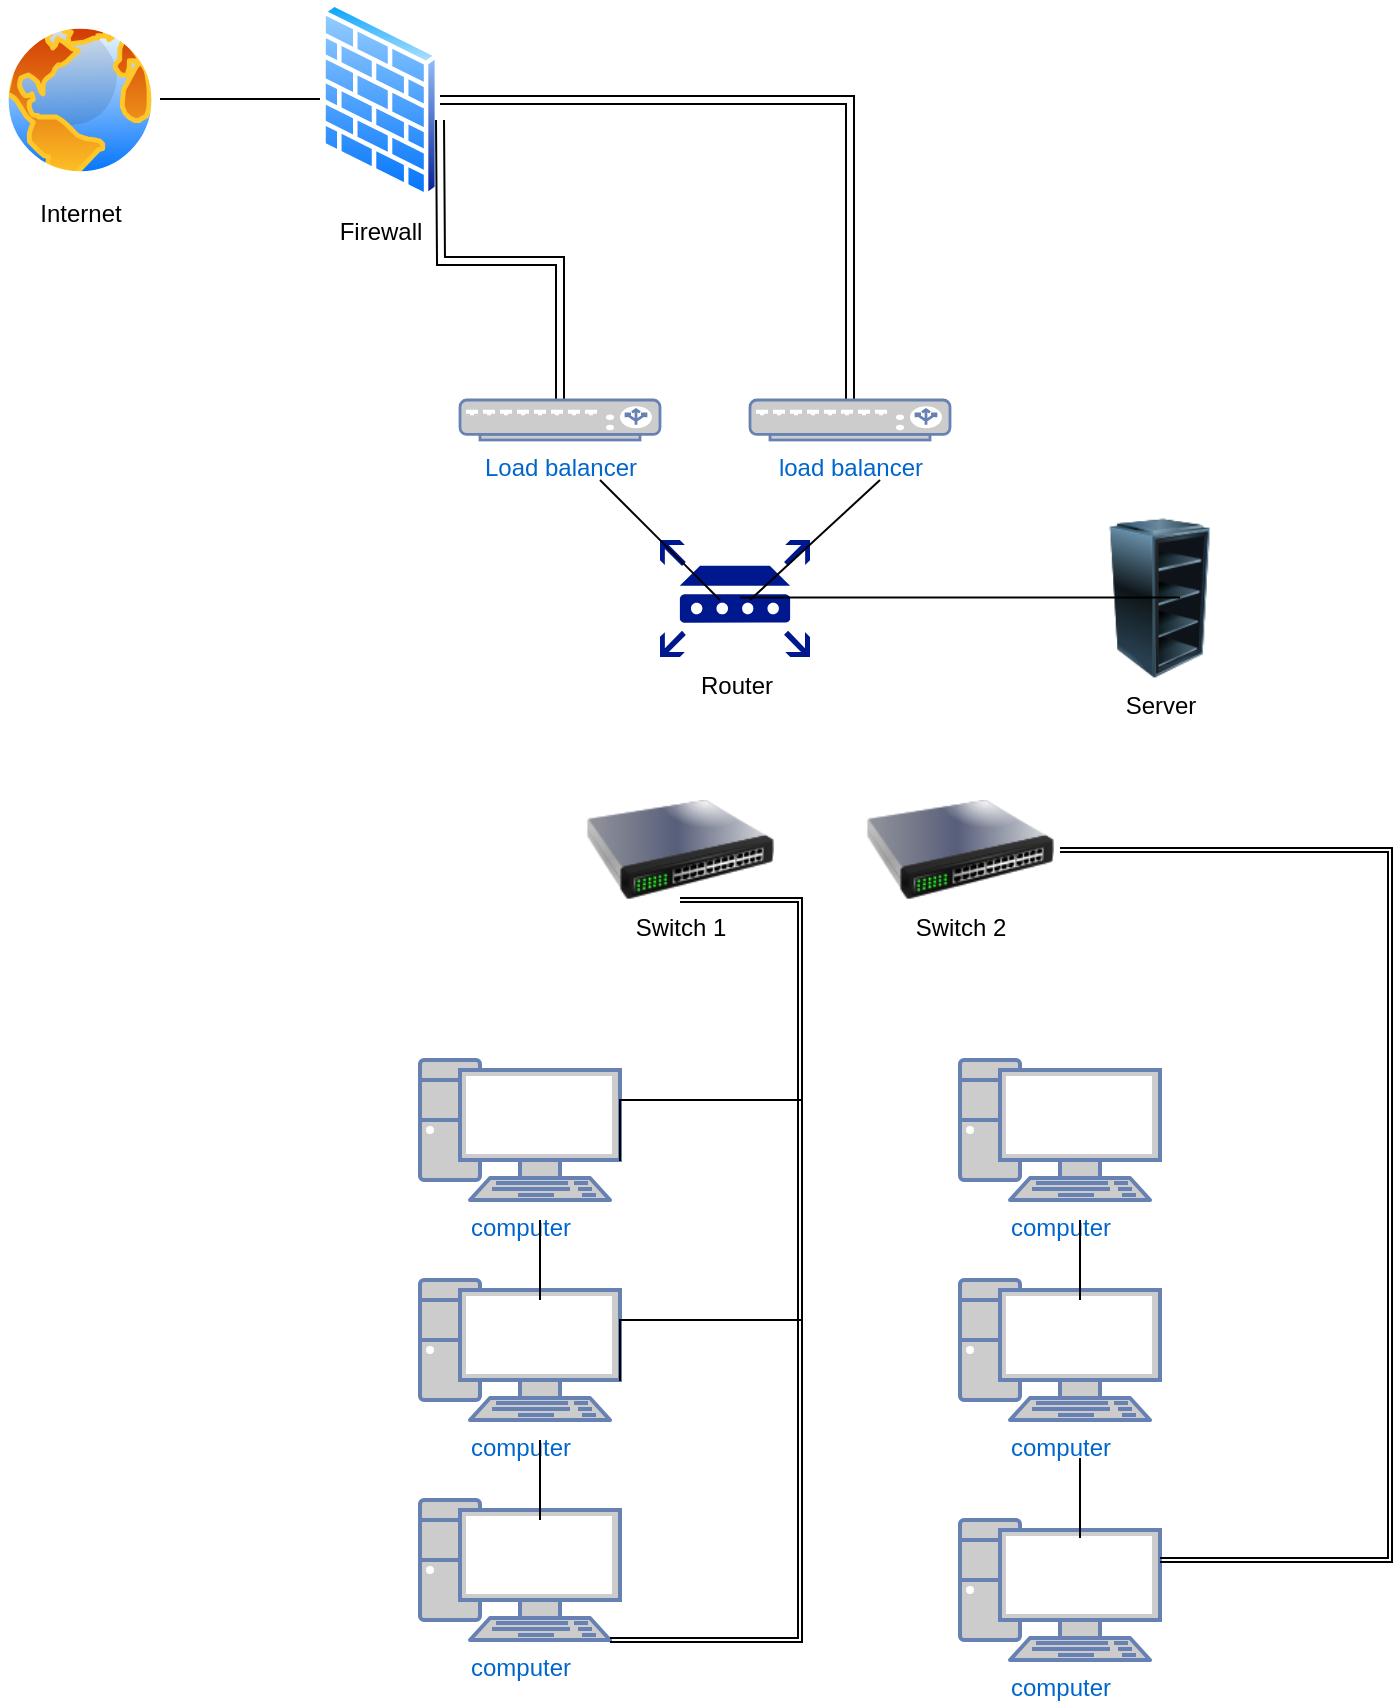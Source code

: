 <mxfile version="14.6.13" type="github">
  <diagram id="XVIkT2zcZYyQROvyXXck" name="Page-1">
    <mxGraphModel dx="684" dy="752" grid="1" gridSize="10" guides="1" tooltips="1" connect="1" arrows="1" fold="1" page="1" pageScale="1" pageWidth="850" pageHeight="1100" math="0" shadow="0">
      <root>
        <mxCell id="0" />
        <mxCell id="1" parent="0" />
        <mxCell id="oexXOZvehWeUb7vfYz6k-1" value="Internet&lt;br&gt;" style="aspect=fixed;perimeter=ellipsePerimeter;html=1;align=center;shadow=0;dashed=0;spacingTop=3;image;image=img/lib/active_directory/internet_globe.svg;" vertex="1" parent="1">
          <mxGeometry x="50" y="120" width="80" height="80" as="geometry" />
        </mxCell>
        <mxCell id="oexXOZvehWeUb7vfYz6k-2" value="Firewall" style="aspect=fixed;perimeter=ellipsePerimeter;html=1;align=center;shadow=0;dashed=0;spacingTop=3;image;image=img/lib/active_directory/firewall.svg;" vertex="1" parent="1">
          <mxGeometry x="210" y="110.82" width="60" height="98.36" as="geometry" />
        </mxCell>
        <mxCell id="oexXOZvehWeUb7vfYz6k-5" value="" style="endArrow=none;html=1;" edge="1" parent="1">
          <mxGeometry width="50" height="50" relative="1" as="geometry">
            <mxPoint x="130" y="159.5" as="sourcePoint" />
            <mxPoint x="210" y="159.5" as="targetPoint" />
          </mxGeometry>
        </mxCell>
        <mxCell id="oexXOZvehWeUb7vfYz6k-11" style="edgeStyle=orthogonalEdgeStyle;shape=link;curved=1;rounded=0;orthogonalLoop=1;jettySize=auto;html=1;exitX=0.5;exitY=0;exitDx=0;exitDy=0;exitPerimeter=0;entryX=1;entryY=0.5;entryDx=0;entryDy=0;" edge="1" parent="1" source="oexXOZvehWeUb7vfYz6k-6" target="oexXOZvehWeUb7vfYz6k-2">
          <mxGeometry relative="1" as="geometry" />
        </mxCell>
        <mxCell id="oexXOZvehWeUb7vfYz6k-6" value="load balancer&lt;br&gt;" style="fontColor=#0066CC;verticalAlign=top;verticalLabelPosition=bottom;labelPosition=center;align=center;html=1;outlineConnect=0;fillColor=#CCCCCC;strokeColor=#6881B3;gradientColor=none;gradientDirection=north;strokeWidth=2;shape=mxgraph.networks.load_balancer;" vertex="1" parent="1">
          <mxGeometry x="425" y="310" width="100" height="20" as="geometry" />
        </mxCell>
        <mxCell id="oexXOZvehWeUb7vfYz6k-12" style="edgeStyle=orthogonalEdgeStyle;shape=link;curved=1;rounded=0;orthogonalLoop=1;jettySize=auto;html=1;exitX=0.5;exitY=0;exitDx=0;exitDy=0;exitPerimeter=0;" edge="1" parent="1" source="oexXOZvehWeUb7vfYz6k-7">
          <mxGeometry relative="1" as="geometry">
            <mxPoint x="270" y="170" as="targetPoint" />
          </mxGeometry>
        </mxCell>
        <mxCell id="oexXOZvehWeUb7vfYz6k-7" value="Load balancer" style="fontColor=#0066CC;verticalAlign=top;verticalLabelPosition=bottom;labelPosition=center;align=center;html=1;outlineConnect=0;fillColor=#CCCCCC;strokeColor=#6881B3;gradientColor=none;gradientDirection=north;strokeWidth=2;shape=mxgraph.networks.load_balancer;" vertex="1" parent="1">
          <mxGeometry x="280" y="310" width="100" height="20" as="geometry" />
        </mxCell>
        <mxCell id="oexXOZvehWeUb7vfYz6k-14" value="Router" style="aspect=fixed;pointerEvents=1;shadow=0;dashed=0;html=1;strokeColor=none;labelPosition=center;verticalLabelPosition=bottom;verticalAlign=top;align=center;fillColor=#00188D;shape=mxgraph.mscae.enterprise.router" vertex="1" parent="1">
          <mxGeometry x="380" y="380" width="75" height="58.5" as="geometry" />
        </mxCell>
        <mxCell id="oexXOZvehWeUb7vfYz6k-15" value="Server" style="image;html=1;image=img/lib/clip_art/computers/Server_Rack_Empty_128x128.png" vertex="1" parent="1">
          <mxGeometry x="590" y="369.25" width="80" height="80" as="geometry" />
        </mxCell>
        <mxCell id="oexXOZvehWeUb7vfYz6k-16" value="" style="endArrow=none;html=1;" edge="1" parent="1">
          <mxGeometry width="50" height="50" relative="1" as="geometry">
            <mxPoint x="420" y="408.75" as="sourcePoint" />
            <mxPoint x="640" y="408.75" as="targetPoint" />
          </mxGeometry>
        </mxCell>
        <mxCell id="oexXOZvehWeUb7vfYz6k-17" value="" style="endArrow=none;html=1;" edge="1" parent="1">
          <mxGeometry width="50" height="50" relative="1" as="geometry">
            <mxPoint x="425" y="410" as="sourcePoint" />
            <mxPoint x="490" y="350" as="targetPoint" />
          </mxGeometry>
        </mxCell>
        <mxCell id="oexXOZvehWeUb7vfYz6k-18" value="" style="endArrow=none;html=1;" edge="1" parent="1">
          <mxGeometry width="50" height="50" relative="1" as="geometry">
            <mxPoint x="350" y="350" as="sourcePoint" />
            <mxPoint x="410" y="410" as="targetPoint" />
            <Array as="points">
              <mxPoint x="390" y="390" />
            </Array>
          </mxGeometry>
        </mxCell>
        <mxCell id="oexXOZvehWeUb7vfYz6k-20" value="computer" style="fontColor=#0066CC;verticalAlign=top;verticalLabelPosition=bottom;labelPosition=center;align=center;html=1;outlineConnect=0;fillColor=#CCCCCC;strokeColor=#6881B3;gradientColor=none;gradientDirection=north;strokeWidth=2;shape=mxgraph.networks.pc;" vertex="1" parent="1">
          <mxGeometry x="260" y="750" width="100" height="70" as="geometry" />
        </mxCell>
        <mxCell id="oexXOZvehWeUb7vfYz6k-21" value="computer" style="fontColor=#0066CC;verticalAlign=top;verticalLabelPosition=bottom;labelPosition=center;align=center;html=1;outlineConnect=0;fillColor=#CCCCCC;strokeColor=#6881B3;gradientColor=none;gradientDirection=north;strokeWidth=2;shape=mxgraph.networks.pc;" vertex="1" parent="1">
          <mxGeometry x="260" y="640" width="100" height="70" as="geometry" />
        </mxCell>
        <mxCell id="oexXOZvehWeUb7vfYz6k-22" value="computer" style="fontColor=#0066CC;verticalAlign=top;verticalLabelPosition=bottom;labelPosition=center;align=center;html=1;outlineConnect=0;fillColor=#CCCCCC;strokeColor=#6881B3;gradientColor=none;gradientDirection=north;strokeWidth=2;shape=mxgraph.networks.pc;" vertex="1" parent="1">
          <mxGeometry x="530" y="870" width="100" height="70" as="geometry" />
        </mxCell>
        <mxCell id="oexXOZvehWeUb7vfYz6k-23" value="computer" style="fontColor=#0066CC;verticalAlign=top;verticalLabelPosition=bottom;labelPosition=center;align=center;html=1;outlineConnect=0;fillColor=#CCCCCC;strokeColor=#6881B3;gradientColor=none;gradientDirection=north;strokeWidth=2;shape=mxgraph.networks.pc;" vertex="1" parent="1">
          <mxGeometry x="530" y="750" width="100" height="70" as="geometry" />
        </mxCell>
        <mxCell id="oexXOZvehWeUb7vfYz6k-24" value="computer" style="fontColor=#0066CC;verticalAlign=top;verticalLabelPosition=bottom;labelPosition=center;align=center;html=1;outlineConnect=0;fillColor=#CCCCCC;strokeColor=#6881B3;gradientColor=none;gradientDirection=north;strokeWidth=2;shape=mxgraph.networks.pc;" vertex="1" parent="1">
          <mxGeometry x="530" y="640" width="100" height="70" as="geometry" />
        </mxCell>
        <mxCell id="oexXOZvehWeUb7vfYz6k-25" value="computer" style="fontColor=#0066CC;verticalAlign=top;verticalLabelPosition=bottom;labelPosition=center;align=center;html=1;outlineConnect=0;fillColor=#CCCCCC;strokeColor=#6881B3;gradientColor=none;gradientDirection=north;strokeWidth=2;shape=mxgraph.networks.pc;" vertex="1" parent="1">
          <mxGeometry x="260" y="860" width="100" height="70" as="geometry" />
        </mxCell>
        <mxCell id="oexXOZvehWeUb7vfYz6k-29" value="" style="endArrow=none;html=1;" edge="1" parent="1">
          <mxGeometry width="50" height="50" relative="1" as="geometry">
            <mxPoint x="320" y="870" as="sourcePoint" />
            <mxPoint x="320" y="830" as="targetPoint" />
            <Array as="points">
              <mxPoint x="320" y="870" />
            </Array>
          </mxGeometry>
        </mxCell>
        <mxCell id="oexXOZvehWeUb7vfYz6k-31" value="" style="endArrow=none;html=1;" edge="1" parent="1">
          <mxGeometry width="50" height="50" relative="1" as="geometry">
            <mxPoint x="320" y="760" as="sourcePoint" />
            <mxPoint x="320" y="720" as="targetPoint" />
            <Array as="points">
              <mxPoint x="320" y="760" />
            </Array>
          </mxGeometry>
        </mxCell>
        <mxCell id="oexXOZvehWeUb7vfYz6k-33" value="" style="endArrow=none;html=1;" edge="1" parent="1">
          <mxGeometry width="50" height="50" relative="1" as="geometry">
            <mxPoint x="590" y="760" as="sourcePoint" />
            <mxPoint x="590" y="720" as="targetPoint" />
            <Array as="points">
              <mxPoint x="590" y="760" />
            </Array>
          </mxGeometry>
        </mxCell>
        <mxCell id="oexXOZvehWeUb7vfYz6k-34" value="" style="endArrow=none;html=1;" edge="1" parent="1">
          <mxGeometry width="50" height="50" relative="1" as="geometry">
            <mxPoint x="590" y="879" as="sourcePoint" />
            <mxPoint x="590" y="839" as="targetPoint" />
          </mxGeometry>
        </mxCell>
        <mxCell id="oexXOZvehWeUb7vfYz6k-37" style="edgeStyle=elbowEdgeStyle;shape=link;rounded=0;orthogonalLoop=1;jettySize=auto;html=1;exitX=0.5;exitY=1;exitDx=0;exitDy=0;entryX=0.95;entryY=1;entryDx=0;entryDy=0;entryPerimeter=0;verticalAlign=top;elbow=vertical;width=-2;" edge="1" parent="1" source="oexXOZvehWeUb7vfYz6k-35" target="oexXOZvehWeUb7vfYz6k-25">
          <mxGeometry relative="1" as="geometry">
            <mxPoint x="420" y="822" as="targetPoint" />
            <Array as="points">
              <mxPoint x="450" y="890" />
              <mxPoint x="450" y="720" />
              <mxPoint x="450" y="700" />
              <mxPoint x="460" y="750" />
            </Array>
          </mxGeometry>
        </mxCell>
        <mxCell id="oexXOZvehWeUb7vfYz6k-35" value="Switch 1" style="image;html=1;image=img/lib/clip_art/networking/Switch_128x128.png" vertex="1" parent="1">
          <mxGeometry x="340" y="510" width="100" height="50" as="geometry" />
        </mxCell>
        <mxCell id="oexXOZvehWeUb7vfYz6k-36" value="Switch 2" style="image;html=1;image=img/lib/clip_art/networking/Switch_128x128.png" vertex="1" parent="1">
          <mxGeometry x="480" y="510" width="100" height="50" as="geometry" />
        </mxCell>
        <mxCell id="oexXOZvehWeUb7vfYz6k-38" value="" style="shape=partialRectangle;whiteSpace=wrap;html=1;bottom=0;right=0;fillColor=none;" vertex="1" parent="1">
          <mxGeometry x="360" y="660" width="90" height="30" as="geometry" />
        </mxCell>
        <mxCell id="oexXOZvehWeUb7vfYz6k-39" value="" style="shape=partialRectangle;whiteSpace=wrap;html=1;bottom=0;right=0;fillColor=none;" vertex="1" parent="1">
          <mxGeometry x="360" y="770" width="90" height="30" as="geometry" />
        </mxCell>
        <mxCell id="oexXOZvehWeUb7vfYz6k-40" style="edgeStyle=elbowEdgeStyle;shape=link;rounded=0;orthogonalLoop=1;jettySize=auto;html=1;verticalAlign=top;elbow=vertical;width=-2;" edge="1" parent="1" source="oexXOZvehWeUb7vfYz6k-36" target="oexXOZvehWeUb7vfYz6k-22">
          <mxGeometry relative="1" as="geometry">
            <mxPoint x="650" y="930" as="targetPoint" />
            <mxPoint x="685" y="560" as="sourcePoint" />
            <Array as="points">
              <mxPoint x="745" y="890" />
              <mxPoint x="745" y="720" />
              <mxPoint x="745" y="700" />
              <mxPoint x="755" y="750" />
            </Array>
          </mxGeometry>
        </mxCell>
      </root>
    </mxGraphModel>
  </diagram>
</mxfile>
